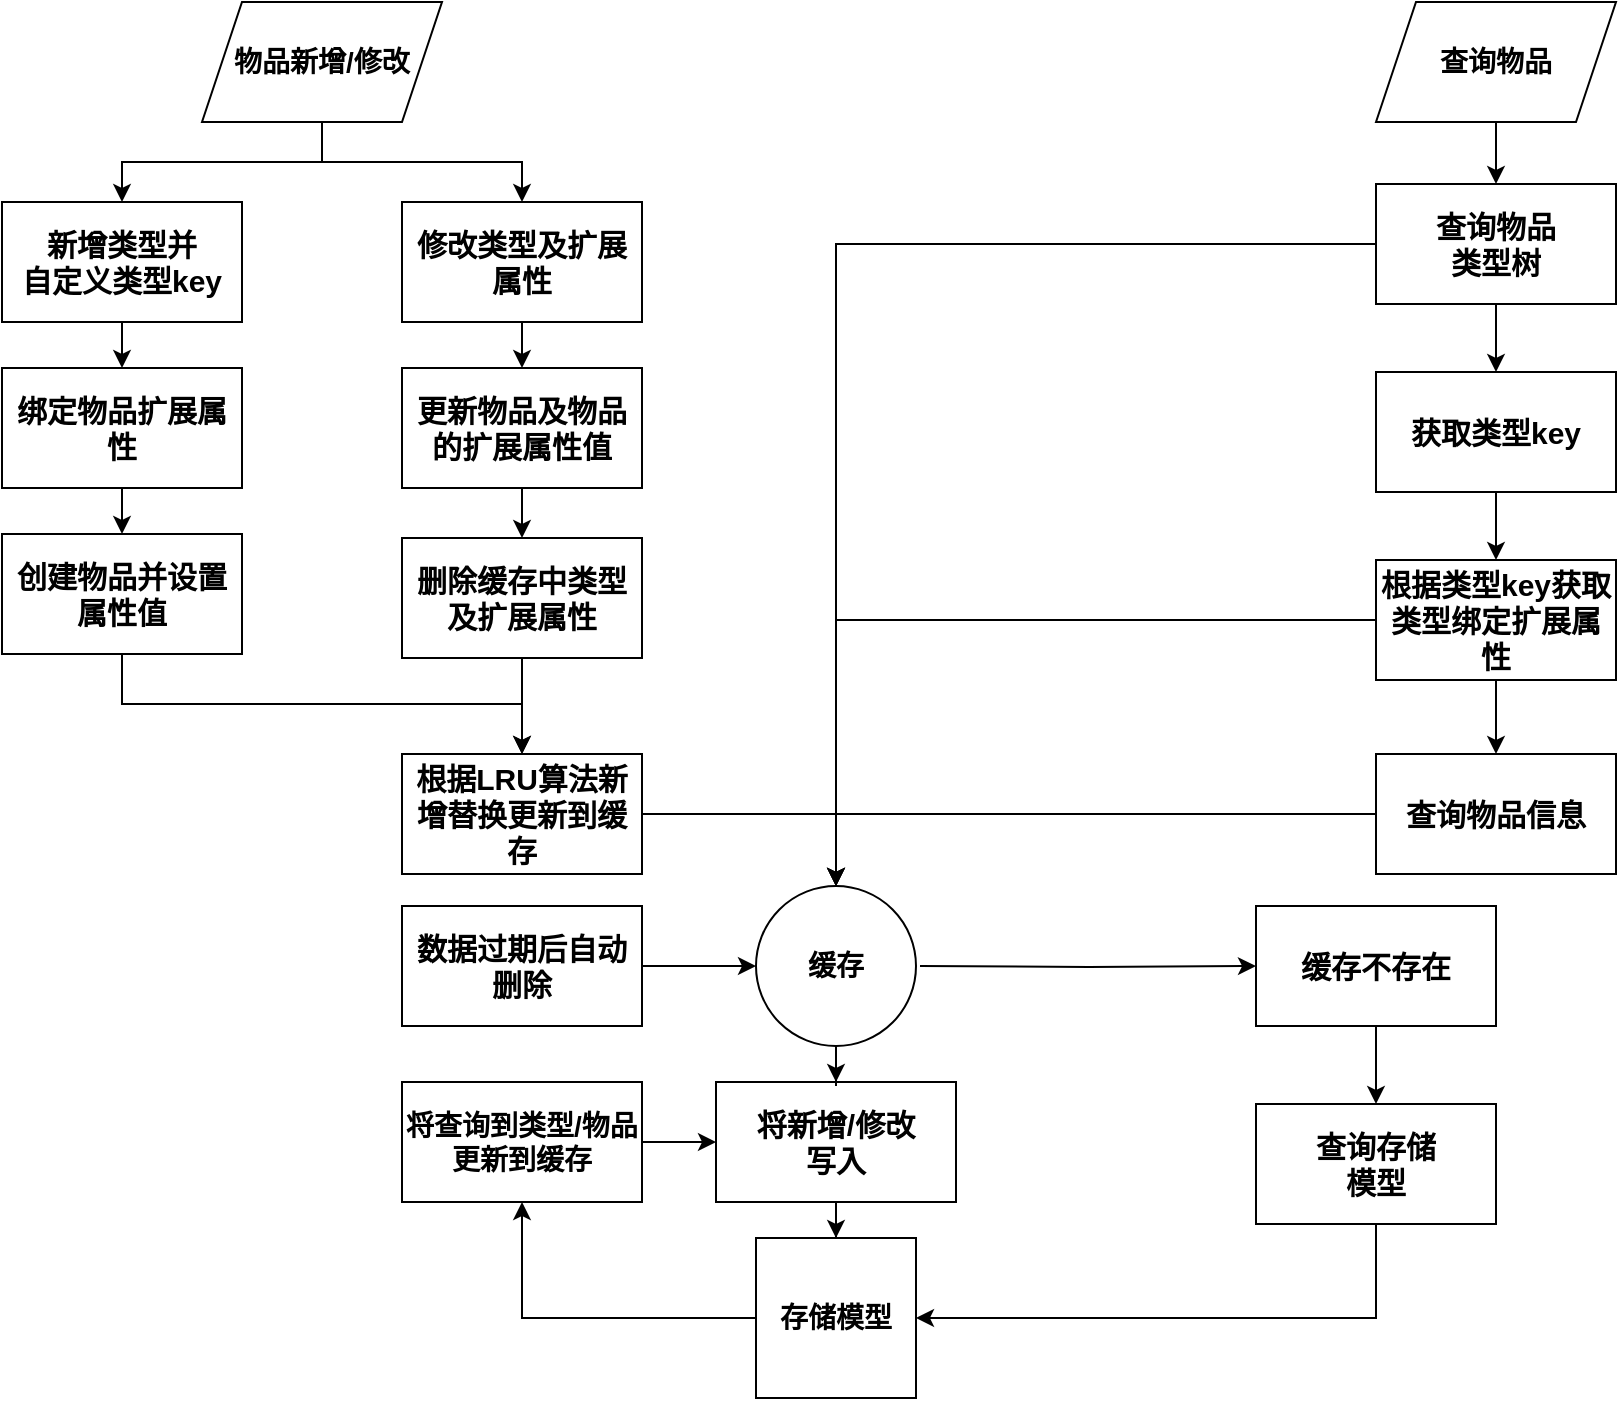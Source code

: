 <mxfile version="23.1.1" type="github">
  <diagram id="C5RBs43oDa-KdzZeNtuy" name="Page-1">
    <mxGraphModel dx="1160" dy="687" grid="0" gridSize="10" guides="1" tooltips="1" connect="1" arrows="1" fold="1" page="1" pageScale="1" pageWidth="2339" pageHeight="3300" math="0" shadow="0">
      <root>
        <mxCell id="WIyWlLk6GJQsqaUBKTNV-0" />
        <mxCell id="WIyWlLk6GJQsqaUBKTNV-1" parent="WIyWlLk6GJQsqaUBKTNV-0" />
        <mxCell id="iHfLq7_6baQm32PXwItL-22" value="" style="edgeStyle=orthogonalEdgeStyle;rounded=0;orthogonalLoop=1;jettySize=auto;html=1;fontSize=13;" parent="WIyWlLk6GJQsqaUBKTNV-1" source="iHfLq7_6baQm32PXwItL-17" target="iHfLq7_6baQm32PXwItL-18" edge="1">
          <mxGeometry relative="1" as="geometry" />
        </mxCell>
        <mxCell id="iHfLq7_6baQm32PXwItL-17" value="新增类型并&lt;br style=&quot;font-size: 15px;&quot;&gt;自定义类型key" style="rounded=0;whiteSpace=wrap;html=1;fontStyle=1;fontSize=15;" parent="WIyWlLk6GJQsqaUBKTNV-1" vertex="1">
          <mxGeometry x="73" y="146" width="120" height="60" as="geometry" />
        </mxCell>
        <mxCell id="iHfLq7_6baQm32PXwItL-30" value="" style="edgeStyle=orthogonalEdgeStyle;rounded=0;orthogonalLoop=1;jettySize=auto;html=1;" parent="WIyWlLk6GJQsqaUBKTNV-1" source="iHfLq7_6baQm32PXwItL-18" target="iHfLq7_6baQm32PXwItL-26" edge="1">
          <mxGeometry relative="1" as="geometry" />
        </mxCell>
        <mxCell id="iHfLq7_6baQm32PXwItL-18" value="绑定物品扩展属性" style="rounded=0;whiteSpace=wrap;html=1;fontStyle=1;fontSize=15;" parent="WIyWlLk6GJQsqaUBKTNV-1" vertex="1">
          <mxGeometry x="73" y="229" width="120" height="60" as="geometry" />
        </mxCell>
        <mxCell id="iHfLq7_6baQm32PXwItL-28" value="" style="edgeStyle=orthogonalEdgeStyle;rounded=0;orthogonalLoop=1;jettySize=auto;html=1;exitX=0.5;exitY=1;exitDx=0;exitDy=0;" parent="WIyWlLk6GJQsqaUBKTNV-1" source="iHfLq7_6baQm32PXwItL-26" target="AX_fsk7QE4GtIoJ5TZrm-4" edge="1">
          <mxGeometry relative="1" as="geometry">
            <mxPoint x="208" y="419" as="targetPoint" />
          </mxGeometry>
        </mxCell>
        <mxCell id="iHfLq7_6baQm32PXwItL-26" value="&lt;div&gt;创建物品并设置属性值&lt;/div&gt;" style="rounded=0;whiteSpace=wrap;html=1;fontStyle=1;fontSize=15;" parent="WIyWlLk6GJQsqaUBKTNV-1" vertex="1">
          <mxGeometry x="73" y="312" width="120" height="60" as="geometry" />
        </mxCell>
        <mxCell id="AX_fsk7QE4GtIoJ5TZrm-5" value="" style="edgeStyle=orthogonalEdgeStyle;rounded=0;orthogonalLoop=1;jettySize=auto;html=1;" edge="1" parent="WIyWlLk6GJQsqaUBKTNV-1" source="iHfLq7_6baQm32PXwItL-27" target="AX_fsk7QE4GtIoJ5TZrm-4">
          <mxGeometry relative="1" as="geometry" />
        </mxCell>
        <mxCell id="iHfLq7_6baQm32PXwItL-27" value="&lt;div&gt;删除缓存中类型及扩展属性&lt;/div&gt;" style="rounded=0;whiteSpace=wrap;html=1;fontStyle=1;fontSize=15;" parent="WIyWlLk6GJQsqaUBKTNV-1" vertex="1">
          <mxGeometry x="273" y="314" width="120" height="60" as="geometry" />
        </mxCell>
        <mxCell id="AX_fsk7QE4GtIoJ5TZrm-7" value="" style="edgeStyle=orthogonalEdgeStyle;rounded=0;orthogonalLoop=1;jettySize=auto;html=1;" edge="1" parent="WIyWlLk6GJQsqaUBKTNV-1" source="iHfLq7_6baQm32PXwItL-31" target="AX_fsk7QE4GtIoJ5TZrm-6">
          <mxGeometry relative="1" as="geometry" />
        </mxCell>
        <mxCell id="iHfLq7_6baQm32PXwItL-31" value="修改类型及扩展属性" style="rounded=0;whiteSpace=wrap;html=1;fontStyle=1;fontSize=15;" parent="WIyWlLk6GJQsqaUBKTNV-1" vertex="1">
          <mxGeometry x="273" y="146" width="120" height="60" as="geometry" />
        </mxCell>
        <mxCell id="iHfLq7_6baQm32PXwItL-39" value="" style="edgeStyle=orthogonalEdgeStyle;rounded=0;orthogonalLoop=1;jettySize=auto;html=1;" parent="WIyWlLk6GJQsqaUBKTNV-1" source="iHfLq7_6baQm32PXwItL-34" target="iHfLq7_6baQm32PXwItL-37" edge="1">
          <mxGeometry relative="1" as="geometry" />
        </mxCell>
        <mxCell id="iHfLq7_6baQm32PXwItL-34" value="&lt;div style=&quot;border-color: var(--border-color);&quot;&gt;将新增/修改&lt;/div&gt;&lt;div style=&quot;border-color: var(--border-color);&quot;&gt;写入&lt;/div&gt;" style="rounded=0;whiteSpace=wrap;html=1;fontStyle=1;fontSize=15;" parent="WIyWlLk6GJQsqaUBKTNV-1" vertex="1">
          <mxGeometry x="430" y="586" width="120" height="60" as="geometry" />
        </mxCell>
        <mxCell id="iHfLq7_6baQm32PXwItL-38" value="" style="edgeStyle=orthogonalEdgeStyle;rounded=0;orthogonalLoop=1;jettySize=auto;html=1;" parent="WIyWlLk6GJQsqaUBKTNV-1" source="iHfLq7_6baQm32PXwItL-35" target="iHfLq7_6baQm32PXwItL-34" edge="1">
          <mxGeometry relative="1" as="geometry" />
        </mxCell>
        <mxCell id="iHfLq7_6baQm32PXwItL-62" value="" style="edgeStyle=orthogonalEdgeStyle;rounded=0;orthogonalLoop=1;jettySize=auto;html=1;" parent="WIyWlLk6GJQsqaUBKTNV-1" target="iHfLq7_6baQm32PXwItL-61" edge="1">
          <mxGeometry relative="1" as="geometry">
            <mxPoint x="532" y="528" as="sourcePoint" />
          </mxGeometry>
        </mxCell>
        <mxCell id="iHfLq7_6baQm32PXwItL-35" value="&lt;b style=&quot;font-size: 14px;&quot;&gt;&lt;font style=&quot;font-size: 14px;&quot;&gt;缓存&lt;/font&gt;&lt;/b&gt;" style="ellipse;whiteSpace=wrap;html=1;aspect=fixed;fontSize=14;" parent="WIyWlLk6GJQsqaUBKTNV-1" vertex="1">
          <mxGeometry x="450" y="488" width="80" height="80" as="geometry" />
        </mxCell>
        <mxCell id="AX_fsk7QE4GtIoJ5TZrm-1" value="" style="edgeStyle=orthogonalEdgeStyle;rounded=0;orthogonalLoop=1;jettySize=auto;html=1;" edge="1" parent="WIyWlLk6GJQsqaUBKTNV-1" source="iHfLq7_6baQm32PXwItL-37" target="AX_fsk7QE4GtIoJ5TZrm-0">
          <mxGeometry relative="1" as="geometry" />
        </mxCell>
        <mxCell id="iHfLq7_6baQm32PXwItL-37" value="存储模型" style="whiteSpace=wrap;html=1;aspect=fixed;fontStyle=1;fontSize=14;" parent="WIyWlLk6GJQsqaUBKTNV-1" vertex="1">
          <mxGeometry x="450" y="664" width="80" height="80" as="geometry" />
        </mxCell>
        <mxCell id="iHfLq7_6baQm32PXwItL-42" value="" style="edgeStyle=orthogonalEdgeStyle;rounded=0;orthogonalLoop=1;jettySize=auto;html=1;" parent="WIyWlLk6GJQsqaUBKTNV-1" source="iHfLq7_6baQm32PXwItL-41" target="iHfLq7_6baQm32PXwItL-17" edge="1">
          <mxGeometry relative="1" as="geometry" />
        </mxCell>
        <mxCell id="iHfLq7_6baQm32PXwItL-43" value="" style="edgeStyle=orthogonalEdgeStyle;rounded=0;orthogonalLoop=1;jettySize=auto;html=1;" parent="WIyWlLk6GJQsqaUBKTNV-1" source="iHfLq7_6baQm32PXwItL-41" target="iHfLq7_6baQm32PXwItL-31" edge="1">
          <mxGeometry relative="1" as="geometry" />
        </mxCell>
        <mxCell id="iHfLq7_6baQm32PXwItL-41" value="&lt;b&gt;&lt;font style=&quot;font-size: 14px;&quot;&gt;物品新增/修改&lt;/font&gt;&lt;/b&gt;" style="shape=parallelogram;perimeter=parallelogramPerimeter;whiteSpace=wrap;html=1;fixedSize=1;" parent="WIyWlLk6GJQsqaUBKTNV-1" vertex="1">
          <mxGeometry x="173" y="46" width="120" height="60" as="geometry" />
        </mxCell>
        <mxCell id="iHfLq7_6baQm32PXwItL-46" value="" style="edgeStyle=orthogonalEdgeStyle;rounded=0;orthogonalLoop=1;jettySize=auto;html=1;" parent="WIyWlLk6GJQsqaUBKTNV-1" source="iHfLq7_6baQm32PXwItL-44" target="iHfLq7_6baQm32PXwItL-45" edge="1">
          <mxGeometry relative="1" as="geometry" />
        </mxCell>
        <mxCell id="iHfLq7_6baQm32PXwItL-44" value="&lt;span style=&quot;font-size: 14px;&quot;&gt;&lt;b style=&quot;font-size: 14px;&quot;&gt;查询物品&lt;/b&gt;&lt;/span&gt;" style="shape=parallelogram;perimeter=parallelogramPerimeter;whiteSpace=wrap;html=1;fixedSize=1;fontSize=14;" parent="WIyWlLk6GJQsqaUBKTNV-1" vertex="1">
          <mxGeometry x="760" y="46" width="120" height="60" as="geometry" />
        </mxCell>
        <mxCell id="iHfLq7_6baQm32PXwItL-48" value="" style="edgeStyle=orthogonalEdgeStyle;rounded=0;orthogonalLoop=1;jettySize=auto;html=1;entryX=0.5;entryY=0;entryDx=0;entryDy=0;" parent="WIyWlLk6GJQsqaUBKTNV-1" source="iHfLq7_6baQm32PXwItL-45" target="iHfLq7_6baQm32PXwItL-35" edge="1">
          <mxGeometry relative="1" as="geometry">
            <mxPoint x="600" y="295" as="targetPoint" />
          </mxGeometry>
        </mxCell>
        <mxCell id="iHfLq7_6baQm32PXwItL-51" value="" style="edgeStyle=orthogonalEdgeStyle;rounded=0;orthogonalLoop=1;jettySize=auto;html=1;" parent="WIyWlLk6GJQsqaUBKTNV-1" source="iHfLq7_6baQm32PXwItL-45" target="iHfLq7_6baQm32PXwItL-49" edge="1">
          <mxGeometry relative="1" as="geometry" />
        </mxCell>
        <mxCell id="iHfLq7_6baQm32PXwItL-45" value="查询物品&lt;br&gt;类型树" style="rounded=0;whiteSpace=wrap;html=1;fontStyle=1;fontSize=15;" parent="WIyWlLk6GJQsqaUBKTNV-1" vertex="1">
          <mxGeometry x="760" y="137" width="120" height="60" as="geometry" />
        </mxCell>
        <mxCell id="iHfLq7_6baQm32PXwItL-52" value="" style="edgeStyle=orthogonalEdgeStyle;rounded=0;orthogonalLoop=1;jettySize=auto;html=1;" parent="WIyWlLk6GJQsqaUBKTNV-1" source="iHfLq7_6baQm32PXwItL-49" target="iHfLq7_6baQm32PXwItL-50" edge="1">
          <mxGeometry relative="1" as="geometry" />
        </mxCell>
        <mxCell id="iHfLq7_6baQm32PXwItL-49" value="获取类型key" style="rounded=0;whiteSpace=wrap;html=1;fontStyle=1;fontSize=15;" parent="WIyWlLk6GJQsqaUBKTNV-1" vertex="1">
          <mxGeometry x="760" y="231" width="120" height="60" as="geometry" />
        </mxCell>
        <mxCell id="iHfLq7_6baQm32PXwItL-54" value="" style="edgeStyle=orthogonalEdgeStyle;rounded=0;orthogonalLoop=1;jettySize=auto;html=1;entryX=0.5;entryY=0;entryDx=0;entryDy=0;" parent="WIyWlLk6GJQsqaUBKTNV-1" source="iHfLq7_6baQm32PXwItL-50" target="iHfLq7_6baQm32PXwItL-35" edge="1">
          <mxGeometry relative="1" as="geometry">
            <mxPoint x="600" y="515" as="targetPoint" />
          </mxGeometry>
        </mxCell>
        <mxCell id="iHfLq7_6baQm32PXwItL-56" value="" style="edgeStyle=orthogonalEdgeStyle;rounded=0;orthogonalLoop=1;jettySize=auto;html=1;" parent="WIyWlLk6GJQsqaUBKTNV-1" source="iHfLq7_6baQm32PXwItL-50" target="iHfLq7_6baQm32PXwItL-55" edge="1">
          <mxGeometry relative="1" as="geometry" />
        </mxCell>
        <mxCell id="iHfLq7_6baQm32PXwItL-50" value="根据类型key获取类型绑定扩展属性" style="rounded=0;whiteSpace=wrap;html=1;fontStyle=1;fontSize=15;" parent="WIyWlLk6GJQsqaUBKTNV-1" vertex="1">
          <mxGeometry x="760" y="325" width="120" height="60" as="geometry" />
        </mxCell>
        <mxCell id="iHfLq7_6baQm32PXwItL-58" value="" style="edgeStyle=orthogonalEdgeStyle;rounded=0;orthogonalLoop=1;jettySize=auto;html=1;exitX=0;exitY=0.5;exitDx=0;exitDy=0;" parent="WIyWlLk6GJQsqaUBKTNV-1" source="iHfLq7_6baQm32PXwItL-55" target="iHfLq7_6baQm32PXwItL-35" edge="1">
          <mxGeometry relative="1" as="geometry">
            <mxPoint x="490" y="479" as="targetPoint" />
            <Array as="points">
              <mxPoint x="760" y="452" />
              <mxPoint x="490" y="452" />
            </Array>
            <mxPoint x="760" y="457" as="sourcePoint" />
          </mxGeometry>
        </mxCell>
        <mxCell id="iHfLq7_6baQm32PXwItL-55" value="查询物品信息" style="rounded=0;whiteSpace=wrap;html=1;fontStyle=1;fontSize=15;" parent="WIyWlLk6GJQsqaUBKTNV-1" vertex="1">
          <mxGeometry x="760" y="422" width="120" height="60" as="geometry" />
        </mxCell>
        <mxCell id="iHfLq7_6baQm32PXwItL-64" value="" style="edgeStyle=orthogonalEdgeStyle;rounded=0;orthogonalLoop=1;jettySize=auto;html=1;" parent="WIyWlLk6GJQsqaUBKTNV-1" source="iHfLq7_6baQm32PXwItL-61" target="iHfLq7_6baQm32PXwItL-63" edge="1">
          <mxGeometry relative="1" as="geometry" />
        </mxCell>
        <mxCell id="iHfLq7_6baQm32PXwItL-61" value="缓存不存在" style="rounded=0;whiteSpace=wrap;html=1;fontStyle=1;fontSize=15;" parent="WIyWlLk6GJQsqaUBKTNV-1" vertex="1">
          <mxGeometry x="700" y="498" width="120" height="60" as="geometry" />
        </mxCell>
        <mxCell id="iHfLq7_6baQm32PXwItL-66" value="" style="edgeStyle=orthogonalEdgeStyle;rounded=0;orthogonalLoop=1;jettySize=auto;html=1;entryX=1;entryY=0.5;entryDx=0;entryDy=0;exitX=0.5;exitY=1;exitDx=0;exitDy=0;" parent="WIyWlLk6GJQsqaUBKTNV-1" source="iHfLq7_6baQm32PXwItL-63" target="iHfLq7_6baQm32PXwItL-37" edge="1">
          <mxGeometry relative="1" as="geometry">
            <mxPoint x="627" y="726" as="targetPoint" />
          </mxGeometry>
        </mxCell>
        <mxCell id="iHfLq7_6baQm32PXwItL-63" value="&lt;div style=&quot;border-color: var(--border-color);&quot;&gt;查询存储&lt;/div&gt;&lt;div style=&quot;border-color: var(--border-color);&quot;&gt;模型&lt;/div&gt;" style="rounded=0;whiteSpace=wrap;html=1;fontStyle=1;fontSize=15;" parent="WIyWlLk6GJQsqaUBKTNV-1" vertex="1">
          <mxGeometry x="700" y="597" width="120" height="60" as="geometry" />
        </mxCell>
        <mxCell id="AX_fsk7QE4GtIoJ5TZrm-2" value="" style="edgeStyle=orthogonalEdgeStyle;rounded=0;orthogonalLoop=1;jettySize=auto;html=1;" edge="1" parent="WIyWlLk6GJQsqaUBKTNV-1" source="iHfLq7_6baQm32PXwItL-67" target="iHfLq7_6baQm32PXwItL-35">
          <mxGeometry relative="1" as="geometry" />
        </mxCell>
        <mxCell id="iHfLq7_6baQm32PXwItL-67" value="数据过期后自动删除" style="rounded=0;whiteSpace=wrap;html=1;fontStyle=1;fontSize=15;" parent="WIyWlLk6GJQsqaUBKTNV-1" vertex="1">
          <mxGeometry x="273" y="498" width="120" height="60" as="geometry" />
        </mxCell>
        <mxCell id="AX_fsk7QE4GtIoJ5TZrm-3" value="" style="edgeStyle=orthogonalEdgeStyle;rounded=0;orthogonalLoop=1;jettySize=auto;html=1;" edge="1" parent="WIyWlLk6GJQsqaUBKTNV-1" source="AX_fsk7QE4GtIoJ5TZrm-0" target="iHfLq7_6baQm32PXwItL-34">
          <mxGeometry relative="1" as="geometry" />
        </mxCell>
        <mxCell id="AX_fsk7QE4GtIoJ5TZrm-0" value="将查询到类型/物品更新到缓存" style="whiteSpace=wrap;html=1;fontSize=14;fontStyle=1;" vertex="1" parent="WIyWlLk6GJQsqaUBKTNV-1">
          <mxGeometry x="273" y="586" width="120" height="60" as="geometry" />
        </mxCell>
        <mxCell id="AX_fsk7QE4GtIoJ5TZrm-15" value="" style="edgeStyle=orthogonalEdgeStyle;rounded=0;orthogonalLoop=1;jettySize=auto;html=1;entryX=0.5;entryY=0;entryDx=0;entryDy=0;" edge="1" parent="WIyWlLk6GJQsqaUBKTNV-1" source="AX_fsk7QE4GtIoJ5TZrm-4" target="iHfLq7_6baQm32PXwItL-35">
          <mxGeometry relative="1" as="geometry">
            <mxPoint x="473" y="437" as="targetPoint" />
          </mxGeometry>
        </mxCell>
        <mxCell id="AX_fsk7QE4GtIoJ5TZrm-4" value="&lt;div&gt;根据LRU算法新增替换更新到缓存&lt;/div&gt;" style="rounded=0;whiteSpace=wrap;html=1;fontStyle=1;fontSize=15;" vertex="1" parent="WIyWlLk6GJQsqaUBKTNV-1">
          <mxGeometry x="273" y="422" width="120" height="60" as="geometry" />
        </mxCell>
        <mxCell id="AX_fsk7QE4GtIoJ5TZrm-13" value="" style="edgeStyle=orthogonalEdgeStyle;rounded=0;orthogonalLoop=1;jettySize=auto;html=1;" edge="1" parent="WIyWlLk6GJQsqaUBKTNV-1" source="AX_fsk7QE4GtIoJ5TZrm-6" target="iHfLq7_6baQm32PXwItL-27">
          <mxGeometry relative="1" as="geometry" />
        </mxCell>
        <mxCell id="AX_fsk7QE4GtIoJ5TZrm-6" value="&lt;div&gt;更新物品及物品的扩展属性值&lt;/div&gt;" style="rounded=0;whiteSpace=wrap;html=1;fontStyle=1;fontSize=15;" vertex="1" parent="WIyWlLk6GJQsqaUBKTNV-1">
          <mxGeometry x="273" y="229" width="120" height="60" as="geometry" />
        </mxCell>
        <mxCell id="AX_fsk7QE4GtIoJ5TZrm-12" style="edgeStyle=orthogonalEdgeStyle;rounded=0;orthogonalLoop=1;jettySize=auto;html=1;entryX=0.5;entryY=0;entryDx=0;entryDy=0;" edge="1" parent="WIyWlLk6GJQsqaUBKTNV-1" source="iHfLq7_6baQm32PXwItL-27" target="iHfLq7_6baQm32PXwItL-27">
          <mxGeometry relative="1" as="geometry">
            <Array as="points">
              <mxPoint x="376" y="346" />
              <mxPoint x="376" y="316" />
            </Array>
          </mxGeometry>
        </mxCell>
      </root>
    </mxGraphModel>
  </diagram>
</mxfile>
